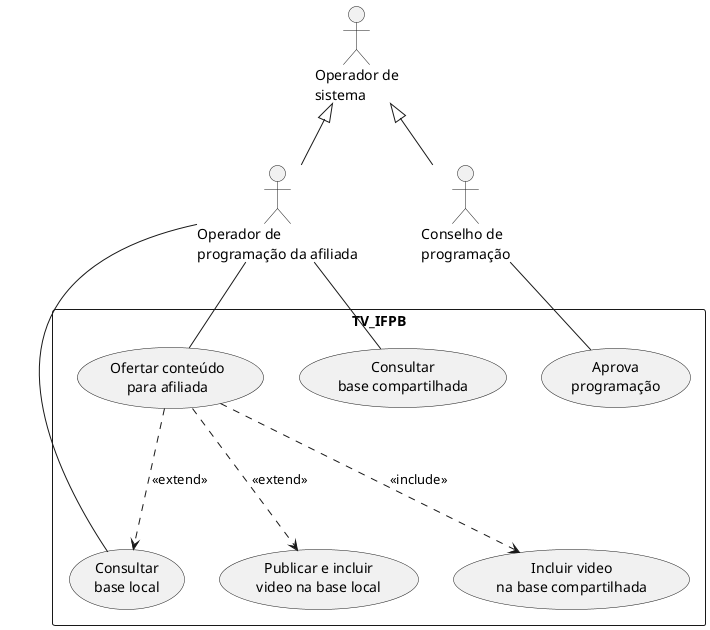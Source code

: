 @startuml

' left to right direction
skinparam packageStyle rectangle

actor "Operador de\nsistema" as os
actor "Operador de\nprogramação da afiliada" as opa
actor "Conselho de\nprogramação" as cp

rectangle TV_IFPB {
    (Consultar\nbase compartilhada) as cbc
    (Publicar e incluir\nvideo na base local) as pil
    (Consultar\nbase local) as cbl
    (Incluir video\nna base compartilhada) as ivg
    (Ofertar conteúdo\npara afiliada) as oca
    (Aprova\nprogramação) as ap

    os <|-- opa
    os <|-- cp

    cp -- ap
    ' os -- cbl
    opa -- cbc
    ' opa -- pil
    opa -- cbl
    opa -- oca

    ' inclusão
    oca -down..> ivg : <<include>>

    ' extensão
    oca -down..> cbl : <<extend>>
    oca -down..> pil : <<extend>>
}

@enduml
